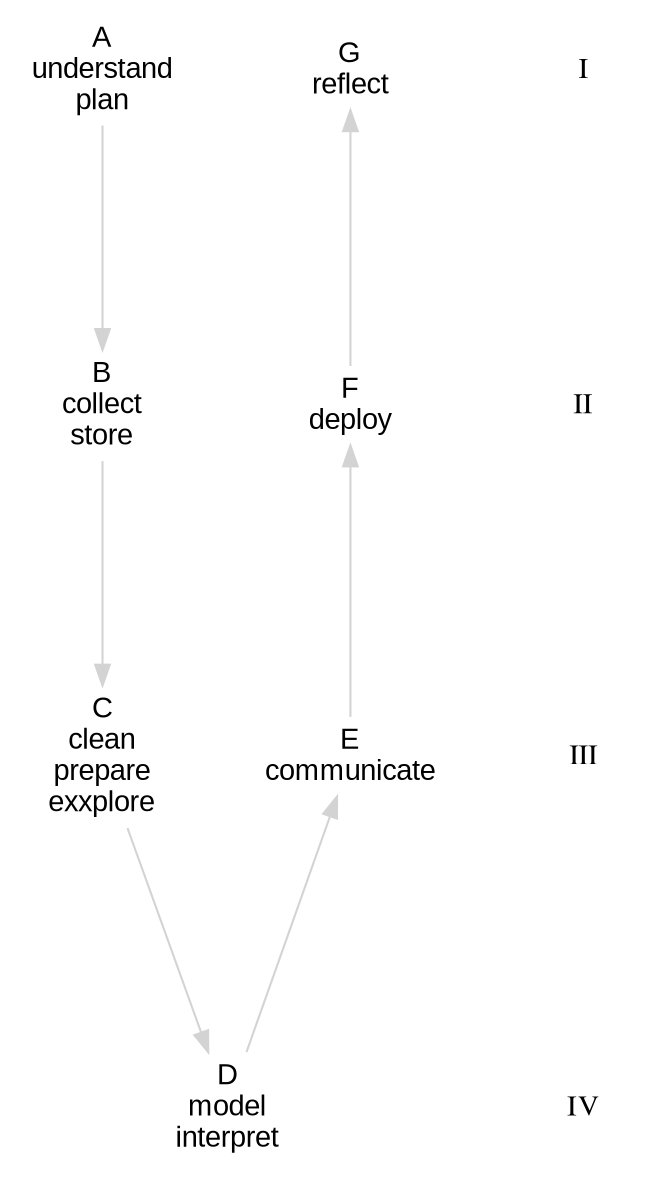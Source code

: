 digraph G {

    graph [pad="0.1", nodesep=".5", ranksep="1.5"];
    splines="true";
    rankdir = TB


    node [shape="plaintext"]
    edge [color="lightgray"]


    node [fontname="arial"]
    A [group=1 label="A\nunderstand\nplan"]
    B [group=2 label="B\ncollect\nstore"]
    C [group=3 label="C\nclean\nprepare\nexxplore"]
    D [group=4 label="D\nmodel\ninterpret"]
    E [group=3 label="E\ncommunicate"]
    F [group=2 label="F\ndeploy"]
    G [group=1 label="G\nreflect"]
    A -> B -> C -> D -> E -> F -> G


    edge [style="invis"]
    node [fontname="times"]
    I   [group=1]
    II  [group=2]
    III [group=3]
    IV  [group=4]
    I -> II -> III -> IV

    {rank=same; I; A; G}
    {rank=same; II; B; F}
    {rank=same; III; C; E}
    {rank=same; IV; D}


}
